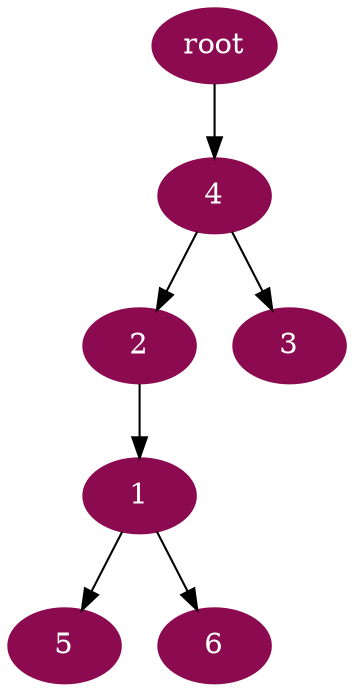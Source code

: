 digraph G {
node [color=deeppink4, style=filled, fontcolor=white];
2 -> 1;
4 -> 2;
4 -> 3;
"root" -> 4;
1 -> 5;
1 -> 6;
}
